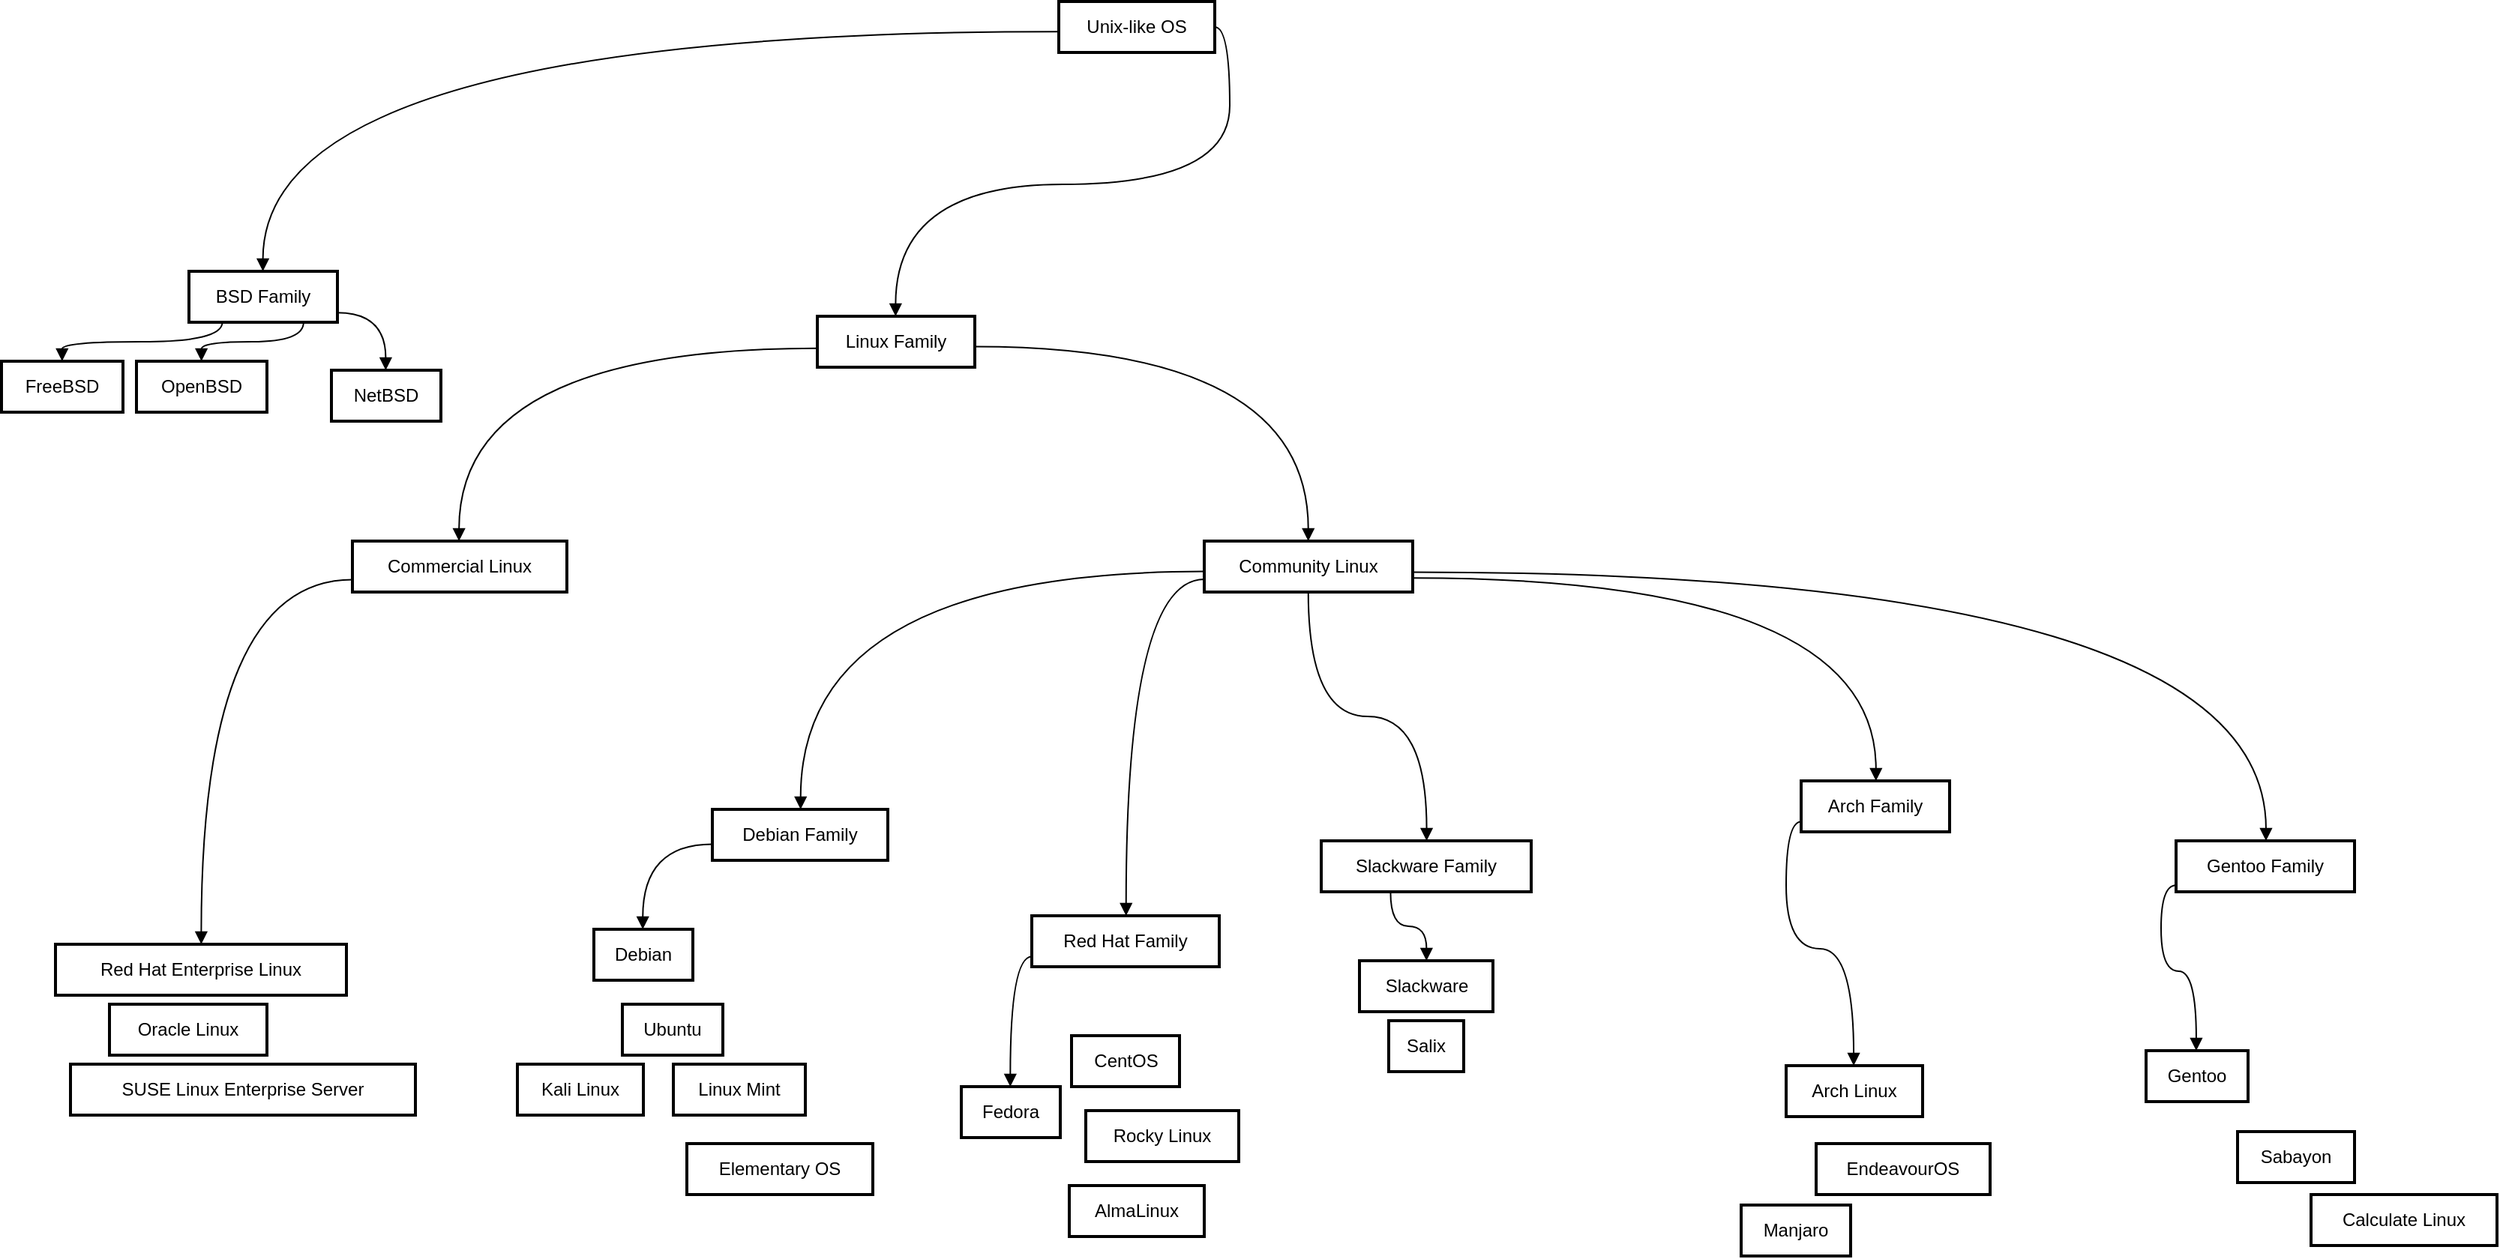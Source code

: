 <mxfile version="24.4.6" type="github">
  <diagram name="Page-1" id="Ry3pSd6w9D9t_Aq7J8iB">
    <mxGraphModel dx="1760" dy="962" grid="1" gridSize="10" guides="1" tooltips="1" connect="1" arrows="1" fold="1" page="1" pageScale="1" pageWidth="850" pageHeight="1100" math="0" shadow="0">
      <root>
        <mxCell id="0" />
        <mxCell id="1" parent="0" />
        <mxCell id="nB0PoolwAAnDLM-8O1oI-2" value="Unix-like OS" style="whiteSpace=wrap;strokeWidth=2;" vertex="1" parent="1">
          <mxGeometry x="715" y="30" width="104" height="34" as="geometry" />
        </mxCell>
        <mxCell id="nB0PoolwAAnDLM-8O1oI-3" value="BSD Family" style="whiteSpace=wrap;strokeWidth=2;" vertex="1" parent="1">
          <mxGeometry x="135" y="210" width="99" height="34" as="geometry" />
        </mxCell>
        <mxCell id="nB0PoolwAAnDLM-8O1oI-4" value="Linux Family" style="whiteSpace=wrap;strokeWidth=2;" vertex="1" parent="1">
          <mxGeometry x="554" y="240" width="105" height="34" as="geometry" />
        </mxCell>
        <mxCell id="nB0PoolwAAnDLM-8O1oI-5" value="FreeBSD" style="whiteSpace=wrap;strokeWidth=2;" vertex="1" parent="1">
          <mxGeometry x="10" y="270" width="81" height="34" as="geometry" />
        </mxCell>
        <mxCell id="nB0PoolwAAnDLM-8O1oI-6" value="OpenBSD" style="whiteSpace=wrap;strokeWidth=2;" vertex="1" parent="1">
          <mxGeometry x="100" y="270" width="87" height="34" as="geometry" />
        </mxCell>
        <mxCell id="nB0PoolwAAnDLM-8O1oI-7" value="NetBSD" style="whiteSpace=wrap;strokeWidth=2;" vertex="1" parent="1">
          <mxGeometry x="230" y="276" width="73" height="34" as="geometry" />
        </mxCell>
        <mxCell id="nB0PoolwAAnDLM-8O1oI-8" value="Commercial Linux" style="whiteSpace=wrap;strokeWidth=2;" vertex="1" parent="1">
          <mxGeometry x="244" y="390" width="143" height="34" as="geometry" />
        </mxCell>
        <mxCell id="nB0PoolwAAnDLM-8O1oI-9" value="Community Linux" style="whiteSpace=wrap;strokeWidth=2;" vertex="1" parent="1">
          <mxGeometry x="812" y="390" width="139" height="34" as="geometry" />
        </mxCell>
        <UserObject label="Red Hat Enterprise Linux" link="https://www.redhat.com" id="nB0PoolwAAnDLM-8O1oI-10">
          <mxCell style="whiteSpace=wrap;strokeWidth=2;" vertex="1" parent="1">
            <mxGeometry x="46" y="659" width="194" height="34" as="geometry" />
          </mxCell>
        </UserObject>
        <UserObject label="SUSE Linux Enterprise Server" link="https://www.suse.com" id="nB0PoolwAAnDLM-8O1oI-11">
          <mxCell style="whiteSpace=wrap;strokeWidth=2;" vertex="1" parent="1">
            <mxGeometry x="56" y="739" width="230" height="34" as="geometry" />
          </mxCell>
        </UserObject>
        <UserObject label="Oracle Linux" link="https://www.oracle.com/linux/" id="nB0PoolwAAnDLM-8O1oI-12">
          <mxCell style="whiteSpace=wrap;strokeWidth=2;" vertex="1" parent="1">
            <mxGeometry x="82" y="699" width="105" height="34" as="geometry" />
          </mxCell>
        </UserObject>
        <mxCell id="nB0PoolwAAnDLM-8O1oI-13" value="Debian Family" style="whiteSpace=wrap;strokeWidth=2;" vertex="1" parent="1">
          <mxGeometry x="484" y="569" width="117" height="34" as="geometry" />
        </mxCell>
        <mxCell id="nB0PoolwAAnDLM-8O1oI-14" value="Red Hat Family" style="whiteSpace=wrap;strokeWidth=2;" vertex="1" parent="1">
          <mxGeometry x="697" y="640" width="125" height="34" as="geometry" />
        </mxCell>
        <mxCell id="nB0PoolwAAnDLM-8O1oI-15" value="Slackware Family" style="whiteSpace=wrap;strokeWidth=2;" vertex="1" parent="1">
          <mxGeometry x="890" y="590" width="140" height="34" as="geometry" />
        </mxCell>
        <mxCell id="nB0PoolwAAnDLM-8O1oI-16" value="Arch Family" style="whiteSpace=wrap;strokeWidth=2;" vertex="1" parent="1">
          <mxGeometry x="1210" y="550" width="99" height="34" as="geometry" />
        </mxCell>
        <mxCell id="nB0PoolwAAnDLM-8O1oI-17" value="Gentoo Family" style="whiteSpace=wrap;strokeWidth=2;" vertex="1" parent="1">
          <mxGeometry x="1460" y="590" width="119" height="34" as="geometry" />
        </mxCell>
        <UserObject label="Debian" link="https://www.debian.org" id="nB0PoolwAAnDLM-8O1oI-18">
          <mxCell style="whiteSpace=wrap;strokeWidth=2;" vertex="1" parent="1">
            <mxGeometry x="405" y="649" width="66" height="34" as="geometry" />
          </mxCell>
        </UserObject>
        <UserObject label="Ubuntu" link="https://www.ubuntu.com" id="nB0PoolwAAnDLM-8O1oI-19">
          <mxCell style="whiteSpace=wrap;strokeWidth=2;" vertex="1" parent="1">
            <mxGeometry x="424" y="699" width="67" height="34" as="geometry" />
          </mxCell>
        </UserObject>
        <UserObject label="Linux Mint" link="https://www.linuxmint.com" id="nB0PoolwAAnDLM-8O1oI-20">
          <mxCell style="whiteSpace=wrap;strokeWidth=2;" vertex="1" parent="1">
            <mxGeometry x="458" y="739" width="88" height="34" as="geometry" />
          </mxCell>
        </UserObject>
        <UserObject label="Elementary OS" link="https://elementary.io" id="nB0PoolwAAnDLM-8O1oI-21">
          <mxCell style="whiteSpace=wrap;strokeWidth=2;" vertex="1" parent="1">
            <mxGeometry x="467" y="792" width="124" height="34" as="geometry" />
          </mxCell>
        </UserObject>
        <UserObject label="Kali Linux" link="https://www.kali.org" id="nB0PoolwAAnDLM-8O1oI-22">
          <mxCell style="whiteSpace=wrap;strokeWidth=2;" vertex="1" parent="1">
            <mxGeometry x="354" y="739" width="84" height="34" as="geometry" />
          </mxCell>
        </UserObject>
        <UserObject label="Fedora" link="https://getfedora.org" id="nB0PoolwAAnDLM-8O1oI-23">
          <mxCell style="whiteSpace=wrap;strokeWidth=2;" vertex="1" parent="1">
            <mxGeometry x="650" y="754" width="66" height="34" as="geometry" />
          </mxCell>
        </UserObject>
        <UserObject label="CentOS" link="https://www.centos.org" id="nB0PoolwAAnDLM-8O1oI-24">
          <mxCell style="whiteSpace=wrap;strokeWidth=2;" vertex="1" parent="1">
            <mxGeometry x="723.5" y="720" width="72" height="34" as="geometry" />
          </mxCell>
        </UserObject>
        <UserObject label="AlmaLinux" link="https://almalinux.org" id="nB0PoolwAAnDLM-8O1oI-25">
          <mxCell style="whiteSpace=wrap;strokeWidth=2;" vertex="1" parent="1">
            <mxGeometry x="722" y="820" width="90" height="34" as="geometry" />
          </mxCell>
        </UserObject>
        <UserObject label="Rocky Linux" link="https://rockylinux.org" id="nB0PoolwAAnDLM-8O1oI-26">
          <mxCell style="whiteSpace=wrap;strokeWidth=2;" vertex="1" parent="1">
            <mxGeometry x="733" y="770" width="102" height="34" as="geometry" />
          </mxCell>
        </UserObject>
        <UserObject label="Slackware" link="http://www.slackware.com" id="nB0PoolwAAnDLM-8O1oI-27">
          <mxCell style="whiteSpace=wrap;strokeWidth=2;" vertex="1" parent="1">
            <mxGeometry x="915.5" y="670" width="89" height="34" as="geometry" />
          </mxCell>
        </UserObject>
        <UserObject label="Salix" link="https://salixos.org" id="nB0PoolwAAnDLM-8O1oI-28">
          <mxCell style="whiteSpace=wrap;strokeWidth=2;" vertex="1" parent="1">
            <mxGeometry x="935" y="710" width="50" height="34" as="geometry" />
          </mxCell>
        </UserObject>
        <UserObject label="Arch Linux" link="https://archlinux.org" id="nB0PoolwAAnDLM-8O1oI-29">
          <mxCell style="whiteSpace=wrap;strokeWidth=2;" vertex="1" parent="1">
            <mxGeometry x="1200" y="740" width="91" height="34" as="geometry" />
          </mxCell>
        </UserObject>
        <UserObject label="Manjaro" link="https://manjaro.org" id="nB0PoolwAAnDLM-8O1oI-30">
          <mxCell style="whiteSpace=wrap;strokeWidth=2;" vertex="1" parent="1">
            <mxGeometry x="1170" y="833" width="73" height="34" as="geometry" />
          </mxCell>
        </UserObject>
        <UserObject label="EndeavourOS" link="https://endeavouros.com" id="nB0PoolwAAnDLM-8O1oI-31">
          <mxCell style="whiteSpace=wrap;strokeWidth=2;" vertex="1" parent="1">
            <mxGeometry x="1220" y="792" width="116" height="34" as="geometry" />
          </mxCell>
        </UserObject>
        <UserObject label="Gentoo" link="https://www.gentoo.org" id="nB0PoolwAAnDLM-8O1oI-32">
          <mxCell style="whiteSpace=wrap;strokeWidth=2;" vertex="1" parent="1">
            <mxGeometry x="1440" y="730" width="68" height="34" as="geometry" />
          </mxCell>
        </UserObject>
        <UserObject label="Sabayon" link="https://www.sabayon.org" id="nB0PoolwAAnDLM-8O1oI-33">
          <mxCell style="whiteSpace=wrap;strokeWidth=2;" vertex="1" parent="1">
            <mxGeometry x="1501" y="784" width="78" height="34" as="geometry" />
          </mxCell>
        </UserObject>
        <UserObject label="Calculate Linux" link="https://www.calculate-linux.org" id="nB0PoolwAAnDLM-8O1oI-34">
          <mxCell style="whiteSpace=wrap;strokeWidth=2;" vertex="1" parent="1">
            <mxGeometry x="1550" y="826" width="124" height="34" as="geometry" />
          </mxCell>
        </UserObject>
        <mxCell id="nB0PoolwAAnDLM-8O1oI-36" value="" style="curved=1;startArrow=none;endArrow=block;exitX=0.003;exitY=0.59;entryX=0.498;entryY=0;rounded=0;edgeStyle=orthogonalEdgeStyle;" edge="1" parent="1" source="nB0PoolwAAnDLM-8O1oI-2" target="nB0PoolwAAnDLM-8O1oI-3">
          <mxGeometry relative="1" as="geometry" />
        </mxCell>
        <mxCell id="nB0PoolwAAnDLM-8O1oI-37" value="" style="startArrow=none;endArrow=block;entryX=0.497;entryY=0;rounded=0;edgeStyle=orthogonalEdgeStyle;curved=1;exitX=1;exitY=0.5;exitDx=0;exitDy=0;" edge="1" parent="1" source="nB0PoolwAAnDLM-8O1oI-2" target="nB0PoolwAAnDLM-8O1oI-4">
          <mxGeometry relative="1" as="geometry">
            <mxPoint x="480" y="30" as="sourcePoint" />
          </mxGeometry>
        </mxCell>
        <mxCell id="nB0PoolwAAnDLM-8O1oI-38" value="" style="curved=1;startArrow=none;endArrow=block;exitX=0.225;exitY=1;entryX=0.499;entryY=0;rounded=0;edgeStyle=orthogonalEdgeStyle;" edge="1" parent="1" source="nB0PoolwAAnDLM-8O1oI-3" target="nB0PoolwAAnDLM-8O1oI-5">
          <mxGeometry relative="1" as="geometry" />
        </mxCell>
        <mxCell id="nB0PoolwAAnDLM-8O1oI-39" value="" style="curved=1;startArrow=none;endArrow=block;exitX=0.772;exitY=1;entryX=0.498;entryY=0;rounded=0;edgeStyle=orthogonalEdgeStyle;" edge="1" parent="1" source="nB0PoolwAAnDLM-8O1oI-3" target="nB0PoolwAAnDLM-8O1oI-6">
          <mxGeometry relative="1" as="geometry" />
        </mxCell>
        <mxCell id="nB0PoolwAAnDLM-8O1oI-40" value="" style="curved=1;startArrow=none;endArrow=block;exitX=1.001;exitY=0.812;entryX=0.496;entryY=0;rounded=0;edgeStyle=orthogonalEdgeStyle;" edge="1" parent="1" source="nB0PoolwAAnDLM-8O1oI-3" target="nB0PoolwAAnDLM-8O1oI-7">
          <mxGeometry relative="1" as="geometry" />
        </mxCell>
        <mxCell id="nB0PoolwAAnDLM-8O1oI-41" value="" style="curved=1;startArrow=none;endArrow=block;exitX=-0.002;exitY=0.629;entryX=0.497;entryY=0;rounded=0;edgeStyle=orthogonalEdgeStyle;" edge="1" parent="1" source="nB0PoolwAAnDLM-8O1oI-4" target="nB0PoolwAAnDLM-8O1oI-8">
          <mxGeometry relative="1" as="geometry" />
        </mxCell>
        <mxCell id="nB0PoolwAAnDLM-8O1oI-42" value="" style="curved=1;startArrow=none;endArrow=block;exitX=0.996;exitY=0.596;entryX=0.499;entryY=0;rounded=0;edgeStyle=orthogonalEdgeStyle;" edge="1" parent="1" source="nB0PoolwAAnDLM-8O1oI-4" target="nB0PoolwAAnDLM-8O1oI-9">
          <mxGeometry relative="1" as="geometry" />
        </mxCell>
        <mxCell id="nB0PoolwAAnDLM-8O1oI-43" value="" style="curved=1;startArrow=none;endArrow=block;exitX=-0.003;exitY=0.758;entryX=0.501;entryY=0;rounded=0;edgeStyle=orthogonalEdgeStyle;" edge="1" parent="1" source="nB0PoolwAAnDLM-8O1oI-8" target="nB0PoolwAAnDLM-8O1oI-10">
          <mxGeometry relative="1" as="geometry" />
        </mxCell>
        <mxCell id="nB0PoolwAAnDLM-8O1oI-46" value="" style="curved=1;startArrow=none;endArrow=block;exitX=0.0;exitY=0.597;entryX=0.503;entryY=0;rounded=0;edgeStyle=orthogonalEdgeStyle;" edge="1" parent="1" source="nB0PoolwAAnDLM-8O1oI-9" target="nB0PoolwAAnDLM-8O1oI-13">
          <mxGeometry relative="1" as="geometry" />
        </mxCell>
        <mxCell id="nB0PoolwAAnDLM-8O1oI-47" value="" style="curved=1;startArrow=none;endArrow=block;exitX=0.0;exitY=0.749;entryX=0.503;entryY=0;rounded=0;edgeStyle=orthogonalEdgeStyle;" edge="1" parent="1" source="nB0PoolwAAnDLM-8O1oI-9" target="nB0PoolwAAnDLM-8O1oI-14">
          <mxGeometry relative="1" as="geometry" />
        </mxCell>
        <mxCell id="nB0PoolwAAnDLM-8O1oI-48" value="" style="curved=1;startArrow=none;endArrow=block;exitX=0.499;exitY=1;entryX=0.502;entryY=0;rounded=0;edgeStyle=orthogonalEdgeStyle;" edge="1" parent="1" source="nB0PoolwAAnDLM-8O1oI-9" target="nB0PoolwAAnDLM-8O1oI-15">
          <mxGeometry relative="1" as="geometry" />
        </mxCell>
        <mxCell id="nB0PoolwAAnDLM-8O1oI-49" value="" style="curved=1;startArrow=none;endArrow=block;exitX=0.997;exitY=0.723;entryX=0.504;entryY=0;rounded=0;edgeStyle=orthogonalEdgeStyle;" edge="1" parent="1" source="nB0PoolwAAnDLM-8O1oI-9" target="nB0PoolwAAnDLM-8O1oI-16">
          <mxGeometry relative="1" as="geometry" />
        </mxCell>
        <mxCell id="nB0PoolwAAnDLM-8O1oI-50" value="" style="curved=1;startArrow=none;endArrow=block;exitX=0.997;exitY=0.608;entryX=0.504;entryY=0;rounded=0;edgeStyle=orthogonalEdgeStyle;" edge="1" parent="1" source="nB0PoolwAAnDLM-8O1oI-9" target="nB0PoolwAAnDLM-8O1oI-17">
          <mxGeometry relative="1" as="geometry" />
        </mxCell>
        <mxCell id="nB0PoolwAAnDLM-8O1oI-51" value="" style="curved=1;startArrow=none;endArrow=block;exitX=0.002;exitY=0.682;entryX=0.494;entryY=0;rounded=0;edgeStyle=orthogonalEdgeStyle;" edge="1" parent="1" source="nB0PoolwAAnDLM-8O1oI-13" target="nB0PoolwAAnDLM-8O1oI-18">
          <mxGeometry relative="1" as="geometry" />
        </mxCell>
        <mxCell id="nB0PoolwAAnDLM-8O1oI-56" value="" style="curved=1;startArrow=none;endArrow=block;exitX=0.002;exitY=0.801;entryX=0.495;entryY=0;rounded=0;edgeStyle=orthogonalEdgeStyle;" edge="1" parent="1" source="nB0PoolwAAnDLM-8O1oI-14" target="nB0PoolwAAnDLM-8O1oI-23">
          <mxGeometry relative="1" as="geometry" />
        </mxCell>
        <mxCell id="nB0PoolwAAnDLM-8O1oI-60" value="" style="curved=1;startArrow=none;endArrow=block;exitX=0.33;exitY=1;entryX=0.502;entryY=0;rounded=0;edgeStyle=orthogonalEdgeStyle;" edge="1" parent="1" source="nB0PoolwAAnDLM-8O1oI-15" target="nB0PoolwAAnDLM-8O1oI-27">
          <mxGeometry relative="1" as="geometry" />
        </mxCell>
        <mxCell id="nB0PoolwAAnDLM-8O1oI-62" value="" style="curved=1;startArrow=none;endArrow=block;exitX=0.001;exitY=0.801;entryX=0.495;entryY=0;rounded=0;edgeStyle=orthogonalEdgeStyle;" edge="1" parent="1" source="nB0PoolwAAnDLM-8O1oI-16" target="nB0PoolwAAnDLM-8O1oI-29">
          <mxGeometry relative="1" as="geometry" />
        </mxCell>
        <mxCell id="nB0PoolwAAnDLM-8O1oI-65" value="" style="curved=1;startArrow=none;endArrow=block;exitX=0.003;exitY=0.87;entryX=0.492;entryY=0;rounded=0;edgeStyle=orthogonalEdgeStyle;" edge="1" parent="1" source="nB0PoolwAAnDLM-8O1oI-17" target="nB0PoolwAAnDLM-8O1oI-32">
          <mxGeometry relative="1" as="geometry" />
        </mxCell>
      </root>
    </mxGraphModel>
  </diagram>
</mxfile>
